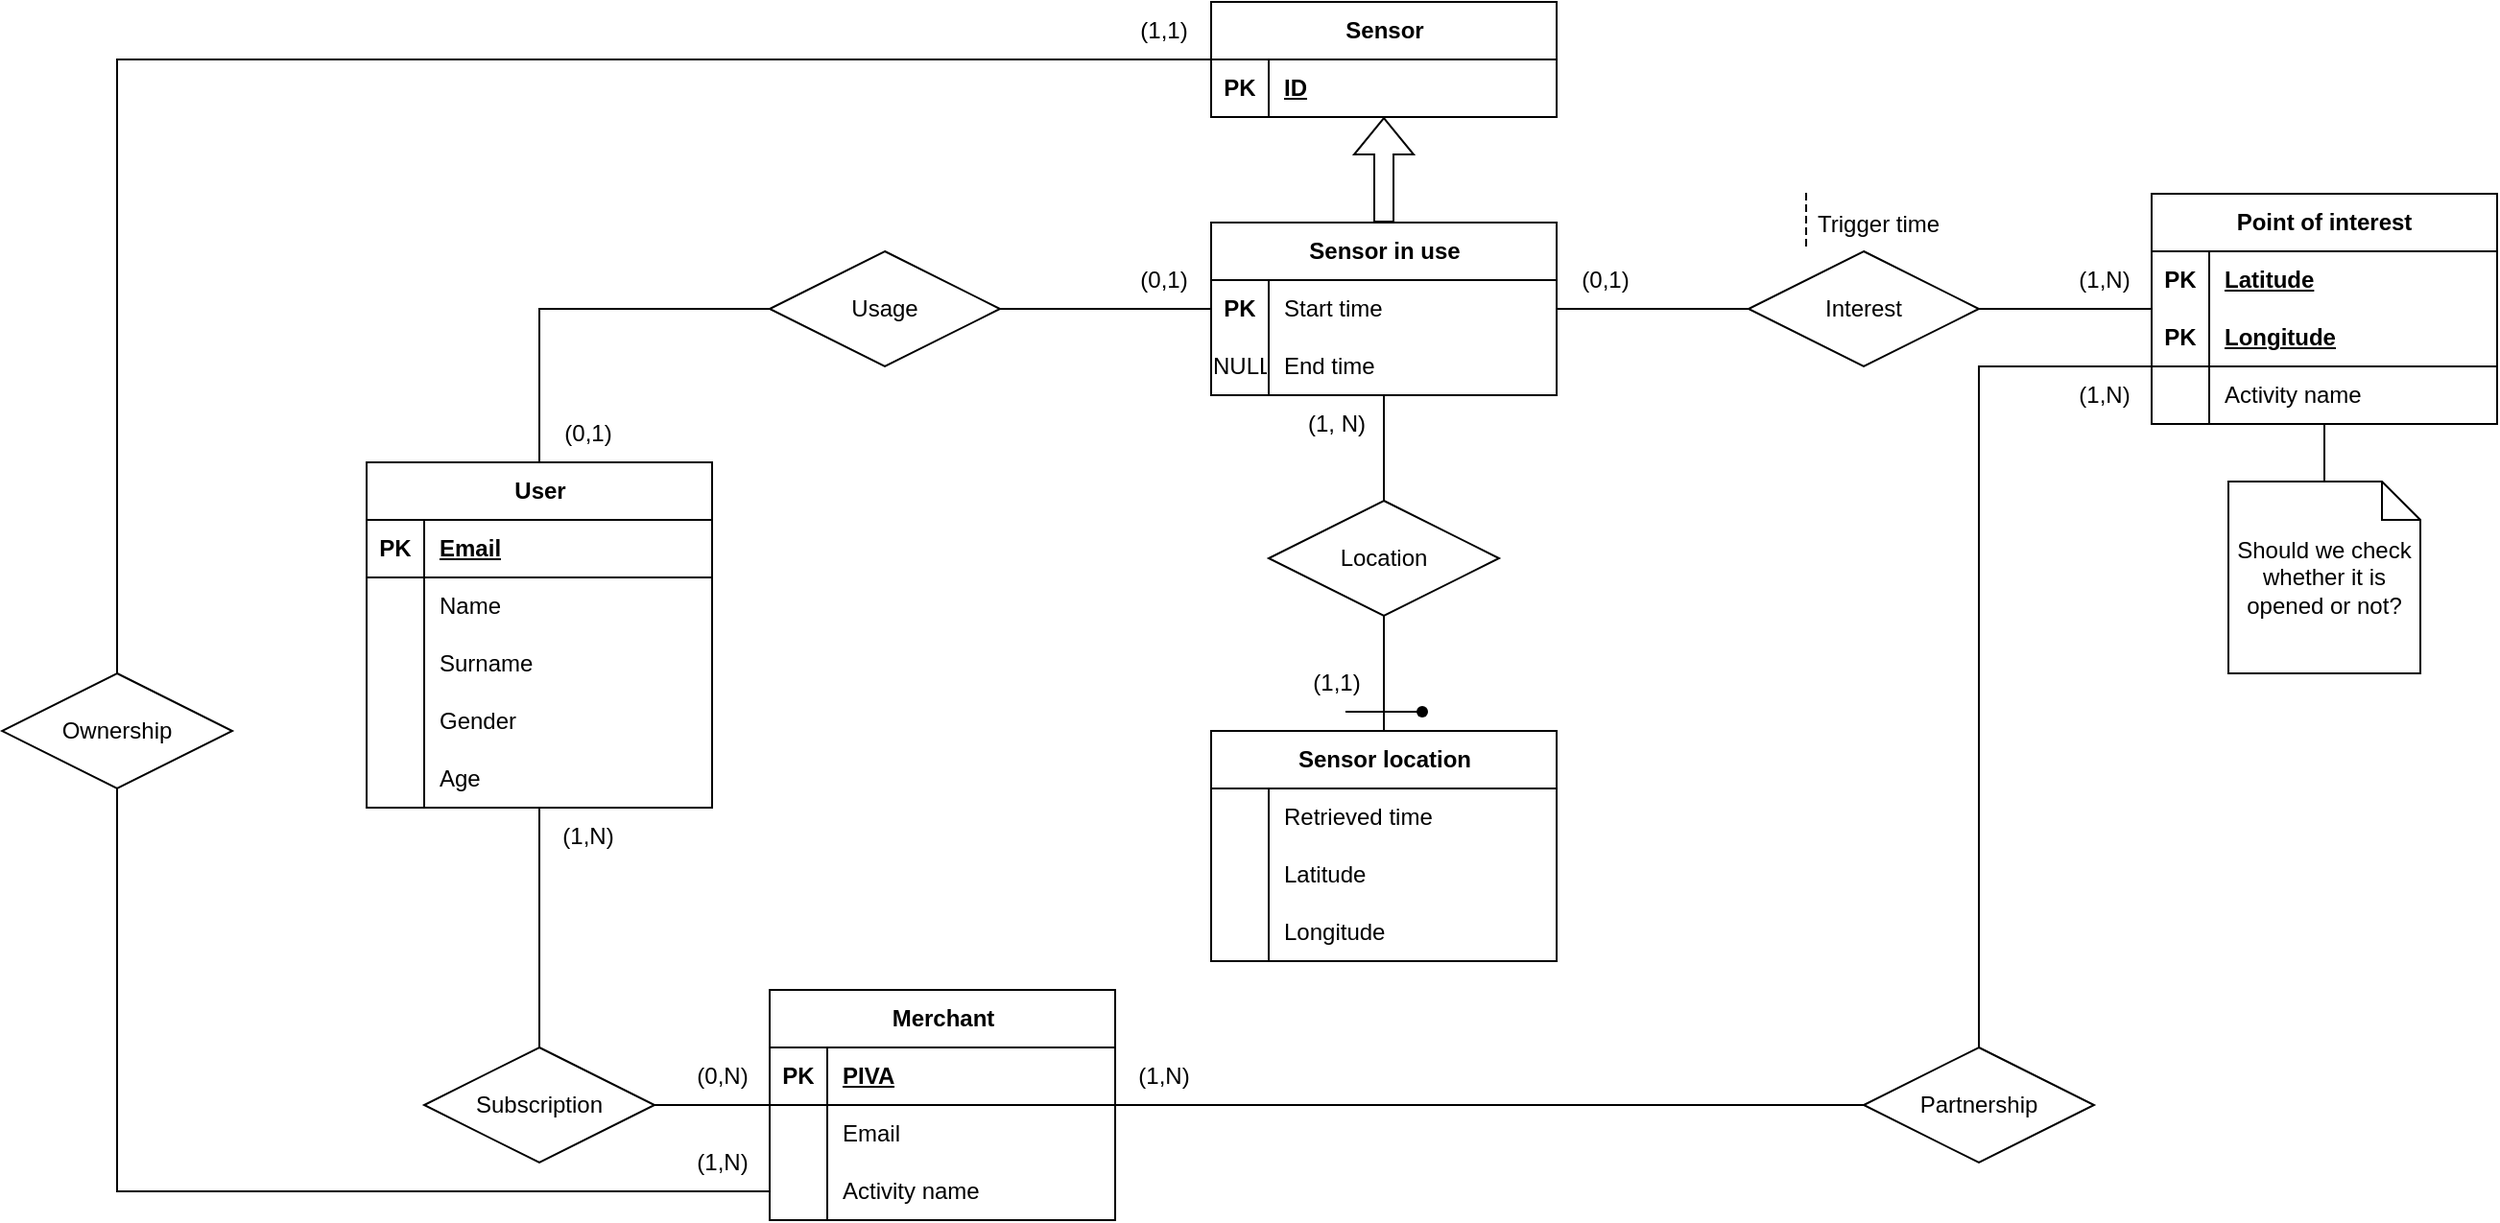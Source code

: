 <mxfile version="25.0.3">
  <diagram name="Pagina-1" id="pM3sMCB9JlKZiAPXyo9G">
    <mxGraphModel dx="2261" dy="772" grid="1" gridSize="10" guides="1" tooltips="1" connect="1" arrows="1" fold="1" page="1" pageScale="1" pageWidth="827" pageHeight="1169" math="0" shadow="0">
      <root>
        <mxCell id="0" />
        <mxCell id="1" parent="0" />
        <mxCell id="viNr8900o6RM8aUDukoG-1" value="User" style="shape=table;startSize=30;container=1;collapsible=1;childLayout=tableLayout;fixedRows=1;rowLines=0;fontStyle=1;align=center;resizeLast=1;html=1;" parent="1" vertex="1">
          <mxGeometry x="70" y="530" width="180" height="180" as="geometry">
            <mxRectangle x="70" y="530" width="70" height="30" as="alternateBounds" />
          </mxGeometry>
        </mxCell>
        <mxCell id="viNr8900o6RM8aUDukoG-2" value="" style="shape=tableRow;horizontal=0;startSize=0;swimlaneHead=0;swimlaneBody=0;fillColor=none;collapsible=0;dropTarget=0;points=[[0,0.5],[1,0.5]];portConstraint=eastwest;top=0;left=0;right=0;bottom=1;" parent="viNr8900o6RM8aUDukoG-1" vertex="1">
          <mxGeometry y="30" width="180" height="30" as="geometry" />
        </mxCell>
        <mxCell id="viNr8900o6RM8aUDukoG-3" value="PK" style="shape=partialRectangle;connectable=0;fillColor=none;top=0;left=0;bottom=0;right=0;fontStyle=1;overflow=hidden;whiteSpace=wrap;html=1;" parent="viNr8900o6RM8aUDukoG-2" vertex="1">
          <mxGeometry width="30" height="30" as="geometry">
            <mxRectangle width="30" height="30" as="alternateBounds" />
          </mxGeometry>
        </mxCell>
        <mxCell id="viNr8900o6RM8aUDukoG-4" value="E&lt;span style=&quot;background-color: initial;&quot;&gt;mail&lt;/span&gt;" style="shape=partialRectangle;connectable=0;fillColor=none;top=0;left=0;bottom=0;right=0;align=left;spacingLeft=6;fontStyle=5;overflow=hidden;whiteSpace=wrap;html=1;" parent="viNr8900o6RM8aUDukoG-2" vertex="1">
          <mxGeometry x="30" width="150" height="30" as="geometry">
            <mxRectangle width="150" height="30" as="alternateBounds" />
          </mxGeometry>
        </mxCell>
        <mxCell id="viNr8900o6RM8aUDukoG-5" value="" style="shape=tableRow;horizontal=0;startSize=0;swimlaneHead=0;swimlaneBody=0;fillColor=none;collapsible=0;dropTarget=0;points=[[0,0.5],[1,0.5]];portConstraint=eastwest;top=0;left=0;right=0;bottom=0;" parent="viNr8900o6RM8aUDukoG-1" vertex="1">
          <mxGeometry y="60" width="180" height="30" as="geometry" />
        </mxCell>
        <mxCell id="viNr8900o6RM8aUDukoG-6" value="" style="shape=partialRectangle;connectable=0;fillColor=none;top=0;left=0;bottom=0;right=0;editable=1;overflow=hidden;whiteSpace=wrap;html=1;" parent="viNr8900o6RM8aUDukoG-5" vertex="1">
          <mxGeometry width="30" height="30" as="geometry">
            <mxRectangle width="30" height="30" as="alternateBounds" />
          </mxGeometry>
        </mxCell>
        <mxCell id="viNr8900o6RM8aUDukoG-7" value="Name" style="shape=partialRectangle;connectable=0;fillColor=none;top=0;left=0;bottom=0;right=0;align=left;spacingLeft=6;overflow=hidden;whiteSpace=wrap;html=1;" parent="viNr8900o6RM8aUDukoG-5" vertex="1">
          <mxGeometry x="30" width="150" height="30" as="geometry">
            <mxRectangle width="150" height="30" as="alternateBounds" />
          </mxGeometry>
        </mxCell>
        <mxCell id="viNr8900o6RM8aUDukoG-8" value="" style="shape=tableRow;horizontal=0;startSize=0;swimlaneHead=0;swimlaneBody=0;fillColor=none;collapsible=0;dropTarget=0;points=[[0,0.5],[1,0.5]];portConstraint=eastwest;top=0;left=0;right=0;bottom=0;" parent="viNr8900o6RM8aUDukoG-1" vertex="1">
          <mxGeometry y="90" width="180" height="30" as="geometry" />
        </mxCell>
        <mxCell id="viNr8900o6RM8aUDukoG-9" value="" style="shape=partialRectangle;connectable=0;fillColor=none;top=0;left=0;bottom=0;right=0;editable=1;overflow=hidden;whiteSpace=wrap;html=1;" parent="viNr8900o6RM8aUDukoG-8" vertex="1">
          <mxGeometry width="30" height="30" as="geometry">
            <mxRectangle width="30" height="30" as="alternateBounds" />
          </mxGeometry>
        </mxCell>
        <mxCell id="viNr8900o6RM8aUDukoG-10" value="Surname" style="shape=partialRectangle;connectable=0;fillColor=none;top=0;left=0;bottom=0;right=0;align=left;spacingLeft=6;overflow=hidden;whiteSpace=wrap;html=1;" parent="viNr8900o6RM8aUDukoG-8" vertex="1">
          <mxGeometry x="30" width="150" height="30" as="geometry">
            <mxRectangle width="150" height="30" as="alternateBounds" />
          </mxGeometry>
        </mxCell>
        <mxCell id="viNr8900o6RM8aUDukoG-11" value="" style="shape=tableRow;horizontal=0;startSize=0;swimlaneHead=0;swimlaneBody=0;fillColor=none;collapsible=0;dropTarget=0;points=[[0,0.5],[1,0.5]];portConstraint=eastwest;top=0;left=0;right=0;bottom=0;" parent="viNr8900o6RM8aUDukoG-1" vertex="1">
          <mxGeometry y="120" width="180" height="30" as="geometry" />
        </mxCell>
        <mxCell id="viNr8900o6RM8aUDukoG-12" value="" style="shape=partialRectangle;connectable=0;fillColor=none;top=0;left=0;bottom=0;right=0;editable=1;overflow=hidden;whiteSpace=wrap;html=1;" parent="viNr8900o6RM8aUDukoG-11" vertex="1">
          <mxGeometry width="30" height="30" as="geometry">
            <mxRectangle width="30" height="30" as="alternateBounds" />
          </mxGeometry>
        </mxCell>
        <mxCell id="viNr8900o6RM8aUDukoG-13" value="Gender" style="shape=partialRectangle;connectable=0;fillColor=none;top=0;left=0;bottom=0;right=0;align=left;spacingLeft=6;overflow=hidden;whiteSpace=wrap;html=1;" parent="viNr8900o6RM8aUDukoG-11" vertex="1">
          <mxGeometry x="30" width="150" height="30" as="geometry">
            <mxRectangle width="150" height="30" as="alternateBounds" />
          </mxGeometry>
        </mxCell>
        <mxCell id="viNr8900o6RM8aUDukoG-14" value="" style="shape=tableRow;horizontal=0;startSize=0;swimlaneHead=0;swimlaneBody=0;fillColor=none;collapsible=0;dropTarget=0;points=[[0,0.5],[1,0.5]];portConstraint=eastwest;top=0;left=0;right=0;bottom=0;" parent="viNr8900o6RM8aUDukoG-1" vertex="1">
          <mxGeometry y="150" width="180" height="30" as="geometry" />
        </mxCell>
        <mxCell id="viNr8900o6RM8aUDukoG-15" value="" style="shape=partialRectangle;connectable=0;fillColor=none;top=0;left=0;bottom=0;right=0;editable=1;overflow=hidden;whiteSpace=wrap;html=1;" parent="viNr8900o6RM8aUDukoG-14" vertex="1">
          <mxGeometry width="30" height="30" as="geometry">
            <mxRectangle width="30" height="30" as="alternateBounds" />
          </mxGeometry>
        </mxCell>
        <mxCell id="viNr8900o6RM8aUDukoG-16" value="Age" style="shape=partialRectangle;connectable=0;fillColor=none;top=0;left=0;bottom=0;right=0;align=left;spacingLeft=6;overflow=hidden;whiteSpace=wrap;html=1;" parent="viNr8900o6RM8aUDukoG-14" vertex="1">
          <mxGeometry x="30" width="150" height="30" as="geometry">
            <mxRectangle width="150" height="30" as="alternateBounds" />
          </mxGeometry>
        </mxCell>
        <mxCell id="viNr8900o6RM8aUDukoG-33" value="Usage" style="shape=rhombus;perimeter=rhombusPerimeter;whiteSpace=wrap;html=1;align=center;" parent="1" vertex="1">
          <mxGeometry x="280" y="420" width="120" height="60" as="geometry" />
        </mxCell>
        <mxCell id="viNr8900o6RM8aUDukoG-38" value="(1, N)" style="text;html=1;align=center;verticalAlign=middle;resizable=0;points=[];autosize=1;strokeColor=none;fillColor=none;" parent="1" vertex="1">
          <mxGeometry x="550" y="495" width="50" height="30" as="geometry" />
        </mxCell>
        <mxCell id="viNr8900o6RM8aUDukoG-41" value="Sensor" style="shape=table;startSize=30;container=1;collapsible=1;childLayout=tableLayout;fixedRows=1;rowLines=0;fontStyle=1;align=center;resizeLast=1;html=1;" parent="1" vertex="1">
          <mxGeometry x="510" y="290" width="180" height="60" as="geometry">
            <mxRectangle x="510" y="290" width="80" height="30" as="alternateBounds" />
          </mxGeometry>
        </mxCell>
        <mxCell id="viNr8900o6RM8aUDukoG-42" value="" style="shape=tableRow;horizontal=0;startSize=0;swimlaneHead=0;swimlaneBody=0;fillColor=none;collapsible=0;dropTarget=0;points=[[0,0.5],[1,0.5]];portConstraint=eastwest;top=0;left=0;right=0;bottom=1;" parent="viNr8900o6RM8aUDukoG-41" vertex="1">
          <mxGeometry y="30" width="180" height="30" as="geometry" />
        </mxCell>
        <mxCell id="viNr8900o6RM8aUDukoG-43" value="PK" style="shape=partialRectangle;connectable=0;fillColor=none;top=0;left=0;bottom=0;right=0;fontStyle=1;overflow=hidden;whiteSpace=wrap;html=1;" parent="viNr8900o6RM8aUDukoG-42" vertex="1">
          <mxGeometry width="30" height="30" as="geometry">
            <mxRectangle width="30" height="30" as="alternateBounds" />
          </mxGeometry>
        </mxCell>
        <mxCell id="viNr8900o6RM8aUDukoG-44" value="ID" style="shape=partialRectangle;connectable=0;fillColor=none;top=0;left=0;bottom=0;right=0;align=left;spacingLeft=6;fontStyle=5;overflow=hidden;whiteSpace=wrap;html=1;" parent="viNr8900o6RM8aUDukoG-42" vertex="1">
          <mxGeometry x="30" width="150" height="30" as="geometry">
            <mxRectangle width="150" height="30" as="alternateBounds" />
          </mxGeometry>
        </mxCell>
        <mxCell id="viNr8900o6RM8aUDukoG-45" value="" style="shape=flexArrow;endArrow=classic;html=1;rounded=0;entryX=0.5;entryY=1;entryDx=0;entryDy=0;exitX=0.5;exitY=0;exitDx=0;exitDy=0;" parent="1" source="viNr8900o6RM8aUDukoG-52" target="viNr8900o6RM8aUDukoG-41" edge="1">
          <mxGeometry width="50" height="50" relative="1" as="geometry">
            <mxPoint x="600" y="420" as="sourcePoint" />
            <mxPoint x="610" y="360" as="targetPoint" />
          </mxGeometry>
        </mxCell>
        <mxCell id="viNr8900o6RM8aUDukoG-52" value="Sensor in use" style="shape=table;startSize=30;container=1;collapsible=1;childLayout=tableLayout;fixedRows=1;rowLines=0;fontStyle=1;align=center;resizeLast=1;html=1;" parent="1" vertex="1">
          <mxGeometry x="510" y="405" width="180" height="90" as="geometry">
            <mxRectangle x="510" y="420" width="110" height="30" as="alternateBounds" />
          </mxGeometry>
        </mxCell>
        <mxCell id="viNr8900o6RM8aUDukoG-56" value="" style="shape=tableRow;horizontal=0;startSize=0;swimlaneHead=0;swimlaneBody=0;fillColor=none;collapsible=0;dropTarget=0;points=[[0,0.5],[1,0.5]];portConstraint=eastwest;top=0;left=0;right=0;bottom=0;" parent="viNr8900o6RM8aUDukoG-52" vertex="1">
          <mxGeometry y="30" width="180" height="30" as="geometry" />
        </mxCell>
        <mxCell id="viNr8900o6RM8aUDukoG-57" value="&lt;b&gt;PK&lt;/b&gt;" style="shape=partialRectangle;connectable=0;fillColor=none;top=0;left=0;bottom=0;right=0;editable=1;overflow=hidden;whiteSpace=wrap;html=1;" parent="viNr8900o6RM8aUDukoG-56" vertex="1">
          <mxGeometry width="30" height="30" as="geometry">
            <mxRectangle width="30" height="30" as="alternateBounds" />
          </mxGeometry>
        </mxCell>
        <mxCell id="viNr8900o6RM8aUDukoG-58" value="Start time" style="shape=partialRectangle;connectable=0;fillColor=none;top=0;left=0;bottom=0;right=0;align=left;spacingLeft=6;overflow=hidden;whiteSpace=wrap;html=1;" parent="viNr8900o6RM8aUDukoG-56" vertex="1">
          <mxGeometry x="30" width="150" height="30" as="geometry">
            <mxRectangle width="150" height="30" as="alternateBounds" />
          </mxGeometry>
        </mxCell>
        <mxCell id="r5aHfbDDJLERqY9lstQy-4" value="" style="shape=tableRow;horizontal=0;startSize=0;swimlaneHead=0;swimlaneBody=0;fillColor=none;collapsible=0;dropTarget=0;points=[[0,0.5],[1,0.5]];portConstraint=eastwest;top=0;left=0;right=0;bottom=0;" vertex="1" parent="viNr8900o6RM8aUDukoG-52">
          <mxGeometry y="60" width="180" height="30" as="geometry" />
        </mxCell>
        <mxCell id="r5aHfbDDJLERqY9lstQy-5" value="NULL" style="shape=partialRectangle;connectable=0;fillColor=none;top=0;left=0;bottom=0;right=0;editable=1;overflow=hidden;whiteSpace=wrap;html=1;" vertex="1" parent="r5aHfbDDJLERqY9lstQy-4">
          <mxGeometry width="30" height="30" as="geometry">
            <mxRectangle width="30" height="30" as="alternateBounds" />
          </mxGeometry>
        </mxCell>
        <mxCell id="r5aHfbDDJLERqY9lstQy-6" value="End time" style="shape=partialRectangle;connectable=0;fillColor=none;top=0;left=0;bottom=0;right=0;align=left;spacingLeft=6;overflow=hidden;whiteSpace=wrap;html=1;" vertex="1" parent="r5aHfbDDJLERqY9lstQy-4">
          <mxGeometry x="30" width="150" height="30" as="geometry">
            <mxRectangle width="150" height="30" as="alternateBounds" />
          </mxGeometry>
        </mxCell>
        <mxCell id="viNr8900o6RM8aUDukoG-91" value="Sensor location" style="shape=table;startSize=30;container=1;collapsible=1;childLayout=tableLayout;fixedRows=1;rowLines=0;fontStyle=1;align=center;resizeLast=1;html=1;" parent="1" vertex="1">
          <mxGeometry x="510" y="670" width="180" height="120" as="geometry">
            <mxRectangle x="530" y="400" width="120" height="30" as="alternateBounds" />
          </mxGeometry>
        </mxCell>
        <mxCell id="viNr8900o6RM8aUDukoG-92" value="" style="shape=tableRow;horizontal=0;startSize=0;swimlaneHead=0;swimlaneBody=0;fillColor=none;collapsible=0;dropTarget=0;points=[[0,0.5],[1,0.5]];portConstraint=eastwest;top=0;left=0;right=0;bottom=0;" parent="viNr8900o6RM8aUDukoG-91" vertex="1">
          <mxGeometry y="30" width="180" height="30" as="geometry" />
        </mxCell>
        <mxCell id="viNr8900o6RM8aUDukoG-93" value="" style="shape=partialRectangle;connectable=0;fillColor=none;top=0;left=0;bottom=0;right=0;editable=1;overflow=hidden;whiteSpace=wrap;html=1;" parent="viNr8900o6RM8aUDukoG-92" vertex="1">
          <mxGeometry width="30" height="30" as="geometry">
            <mxRectangle width="30" height="30" as="alternateBounds" />
          </mxGeometry>
        </mxCell>
        <mxCell id="viNr8900o6RM8aUDukoG-94" value="Retrieved time" style="shape=partialRectangle;connectable=0;fillColor=none;top=0;left=0;bottom=0;right=0;align=left;spacingLeft=6;overflow=hidden;whiteSpace=wrap;html=1;" parent="viNr8900o6RM8aUDukoG-92" vertex="1">
          <mxGeometry x="30" width="150" height="30" as="geometry">
            <mxRectangle width="150" height="30" as="alternateBounds" />
          </mxGeometry>
        </mxCell>
        <mxCell id="viNr8900o6RM8aUDukoG-98" value="" style="shape=tableRow;horizontal=0;startSize=0;swimlaneHead=0;swimlaneBody=0;fillColor=none;collapsible=0;dropTarget=0;points=[[0,0.5],[1,0.5]];portConstraint=eastwest;top=0;left=0;right=0;bottom=0;" parent="viNr8900o6RM8aUDukoG-91" vertex="1">
          <mxGeometry y="60" width="180" height="30" as="geometry" />
        </mxCell>
        <mxCell id="viNr8900o6RM8aUDukoG-99" value="" style="shape=partialRectangle;connectable=0;fillColor=none;top=0;left=0;bottom=0;right=0;editable=1;overflow=hidden;whiteSpace=wrap;html=1;" parent="viNr8900o6RM8aUDukoG-98" vertex="1">
          <mxGeometry width="30" height="30" as="geometry">
            <mxRectangle width="30" height="30" as="alternateBounds" />
          </mxGeometry>
        </mxCell>
        <mxCell id="viNr8900o6RM8aUDukoG-100" value="Latitude" style="shape=partialRectangle;connectable=0;fillColor=none;top=0;left=0;bottom=0;right=0;align=left;spacingLeft=6;overflow=hidden;whiteSpace=wrap;html=1;" parent="viNr8900o6RM8aUDukoG-98" vertex="1">
          <mxGeometry x="30" width="150" height="30" as="geometry">
            <mxRectangle width="150" height="30" as="alternateBounds" />
          </mxGeometry>
        </mxCell>
        <mxCell id="r5aHfbDDJLERqY9lstQy-1" value="" style="shape=tableRow;horizontal=0;startSize=0;swimlaneHead=0;swimlaneBody=0;fillColor=none;collapsible=0;dropTarget=0;points=[[0,0.5],[1,0.5]];portConstraint=eastwest;top=0;left=0;right=0;bottom=0;" vertex="1" parent="viNr8900o6RM8aUDukoG-91">
          <mxGeometry y="90" width="180" height="30" as="geometry" />
        </mxCell>
        <mxCell id="r5aHfbDDJLERqY9lstQy-2" value="" style="shape=partialRectangle;connectable=0;fillColor=none;top=0;left=0;bottom=0;right=0;editable=1;overflow=hidden;whiteSpace=wrap;html=1;" vertex="1" parent="r5aHfbDDJLERqY9lstQy-1">
          <mxGeometry width="30" height="30" as="geometry">
            <mxRectangle width="30" height="30" as="alternateBounds" />
          </mxGeometry>
        </mxCell>
        <mxCell id="r5aHfbDDJLERqY9lstQy-3" value="Longitude" style="shape=partialRectangle;connectable=0;fillColor=none;top=0;left=0;bottom=0;right=0;align=left;spacingLeft=6;overflow=hidden;whiteSpace=wrap;html=1;" vertex="1" parent="r5aHfbDDJLERqY9lstQy-1">
          <mxGeometry x="30" width="150" height="30" as="geometry">
            <mxRectangle width="150" height="30" as="alternateBounds" />
          </mxGeometry>
        </mxCell>
        <mxCell id="viNr8900o6RM8aUDukoG-102" value="Location" style="shape=rhombus;perimeter=rhombusPerimeter;whiteSpace=wrap;html=1;align=center;" parent="1" vertex="1">
          <mxGeometry x="540" y="550" width="120" height="60" as="geometry" />
        </mxCell>
        <mxCell id="viNr8900o6RM8aUDukoG-103" value="" style="endArrow=none;html=1;rounded=0;exitX=0.5;exitY=1;exitDx=0;exitDy=0;entryX=0.5;entryY=0;entryDx=0;entryDy=0;" parent="1" source="viNr8900o6RM8aUDukoG-52" target="viNr8900o6RM8aUDukoG-102" edge="1">
          <mxGeometry relative="1" as="geometry">
            <mxPoint x="610" y="510" as="sourcePoint" />
            <mxPoint x="610" y="590" as="targetPoint" />
          </mxGeometry>
        </mxCell>
        <mxCell id="viNr8900o6RM8aUDukoG-104" value="" style="endArrow=none;html=1;rounded=0;entryX=0.5;entryY=1;entryDx=0;entryDy=0;exitX=0.5;exitY=0;exitDx=0;exitDy=0;" parent="1" source="viNr8900o6RM8aUDukoG-91" target="viNr8900o6RM8aUDukoG-102" edge="1">
          <mxGeometry relative="1" as="geometry">
            <mxPoint x="450" y="590" as="sourcePoint" />
            <mxPoint x="610" y="590" as="targetPoint" />
          </mxGeometry>
        </mxCell>
        <mxCell id="viNr8900o6RM8aUDukoG-105" value="(1,1)" style="text;html=1;align=center;verticalAlign=middle;resizable=0;points=[];autosize=1;strokeColor=none;fillColor=none;" parent="1" vertex="1">
          <mxGeometry x="550" y="630" width="50" height="30" as="geometry" />
        </mxCell>
        <mxCell id="viNr8900o6RM8aUDukoG-106" value="" style="shape=waypoint;sketch=0;fillStyle=solid;size=6;pointerEvents=1;points=[];fillColor=none;resizable=0;rotatable=0;perimeter=centerPerimeter;snapToPoint=1;" parent="1" vertex="1">
          <mxGeometry x="610" y="650" width="20" height="20" as="geometry" />
        </mxCell>
        <mxCell id="viNr8900o6RM8aUDukoG-107" value="" style="endArrow=none;html=1;rounded=0;" parent="1" target="viNr8900o6RM8aUDukoG-106" edge="1">
          <mxGeometry width="50" height="50" relative="1" as="geometry">
            <mxPoint x="580" y="660" as="sourcePoint" />
            <mxPoint x="570" y="620" as="targetPoint" />
          </mxGeometry>
        </mxCell>
        <mxCell id="viNr8900o6RM8aUDukoG-109" value="" style="endArrow=none;html=1;rounded=0;exitX=1;exitY=0.5;exitDx=0;exitDy=0;entryX=0;entryY=0.5;entryDx=0;entryDy=0;" parent="1" source="viNr8900o6RM8aUDukoG-33" target="viNr8900o6RM8aUDukoG-52" edge="1">
          <mxGeometry relative="1" as="geometry">
            <mxPoint x="430" y="580" as="sourcePoint" />
            <mxPoint x="470" y="450" as="targetPoint" />
          </mxGeometry>
        </mxCell>
        <mxCell id="viNr8900o6RM8aUDukoG-110" value="" style="endArrow=none;html=1;rounded=0;exitX=0.5;exitY=0;exitDx=0;exitDy=0;entryX=0;entryY=0.5;entryDx=0;entryDy=0;" parent="1" source="viNr8900o6RM8aUDukoG-1" target="viNr8900o6RM8aUDukoG-33" edge="1">
          <mxGeometry relative="1" as="geometry">
            <mxPoint x="430" y="580" as="sourcePoint" />
            <mxPoint x="590" y="580" as="targetPoint" />
            <Array as="points">
              <mxPoint x="160" y="450" />
            </Array>
          </mxGeometry>
        </mxCell>
        <mxCell id="viNr8900o6RM8aUDukoG-111" value="(0,1)" style="text;html=1;align=center;verticalAlign=middle;resizable=0;points=[];autosize=1;strokeColor=none;fillColor=none;" parent="1" vertex="1">
          <mxGeometry x="160" y="500" width="50" height="30" as="geometry" />
        </mxCell>
        <mxCell id="viNr8900o6RM8aUDukoG-112" value="(0,1)" style="text;html=1;align=center;verticalAlign=middle;resizable=0;points=[];autosize=1;strokeColor=none;fillColor=none;" parent="1" vertex="1">
          <mxGeometry x="460" y="420" width="50" height="30" as="geometry" />
        </mxCell>
        <mxCell id="viNr8900o6RM8aUDukoG-280" value="Point of interest" style="shape=table;startSize=30;container=1;collapsible=1;childLayout=tableLayout;fixedRows=1;rowLines=0;fontStyle=1;align=center;resizeLast=1;html=1;whiteSpace=wrap;" parent="1" vertex="1">
          <mxGeometry x="1000" y="390" width="180" height="120" as="geometry">
            <mxRectangle x="1000" y="390" width="120" height="30" as="alternateBounds" />
          </mxGeometry>
        </mxCell>
        <mxCell id="viNr8900o6RM8aUDukoG-281" value="" style="shape=tableRow;horizontal=0;startSize=0;swimlaneHead=0;swimlaneBody=0;fillColor=none;collapsible=0;dropTarget=0;points=[[0,0.5],[1,0.5]];portConstraint=eastwest;top=0;left=0;right=0;bottom=0;html=1;" parent="viNr8900o6RM8aUDukoG-280" vertex="1">
          <mxGeometry y="30" width="180" height="30" as="geometry" />
        </mxCell>
        <mxCell id="viNr8900o6RM8aUDukoG-282" value="PK" style="shape=partialRectangle;connectable=0;fillColor=none;top=0;left=0;bottom=0;right=0;fontStyle=1;overflow=hidden;html=1;whiteSpace=wrap;" parent="viNr8900o6RM8aUDukoG-281" vertex="1">
          <mxGeometry width="30" height="30" as="geometry">
            <mxRectangle width="30" height="30" as="alternateBounds" />
          </mxGeometry>
        </mxCell>
        <mxCell id="viNr8900o6RM8aUDukoG-283" value="Latitude" style="shape=partialRectangle;connectable=0;fillColor=none;top=0;left=0;bottom=0;right=0;align=left;spacingLeft=6;fontStyle=5;overflow=hidden;html=1;whiteSpace=wrap;" parent="viNr8900o6RM8aUDukoG-281" vertex="1">
          <mxGeometry x="30" width="150" height="30" as="geometry">
            <mxRectangle width="150" height="30" as="alternateBounds" />
          </mxGeometry>
        </mxCell>
        <mxCell id="viNr8900o6RM8aUDukoG-284" value="" style="shape=tableRow;horizontal=0;startSize=0;swimlaneHead=0;swimlaneBody=0;fillColor=none;collapsible=0;dropTarget=0;points=[[0,0.5],[1,0.5]];portConstraint=eastwest;top=0;left=0;right=0;bottom=1;html=1;" parent="viNr8900o6RM8aUDukoG-280" vertex="1">
          <mxGeometry y="60" width="180" height="30" as="geometry" />
        </mxCell>
        <mxCell id="viNr8900o6RM8aUDukoG-285" value="PK" style="shape=partialRectangle;connectable=0;fillColor=none;top=0;left=0;bottom=0;right=0;fontStyle=1;overflow=hidden;html=1;whiteSpace=wrap;" parent="viNr8900o6RM8aUDukoG-284" vertex="1">
          <mxGeometry width="30" height="30" as="geometry">
            <mxRectangle width="30" height="30" as="alternateBounds" />
          </mxGeometry>
        </mxCell>
        <mxCell id="viNr8900o6RM8aUDukoG-286" value="Longitude" style="shape=partialRectangle;connectable=0;fillColor=none;top=0;left=0;bottom=0;right=0;align=left;spacingLeft=6;fontStyle=5;overflow=hidden;html=1;whiteSpace=wrap;" parent="viNr8900o6RM8aUDukoG-284" vertex="1">
          <mxGeometry x="30" width="150" height="30" as="geometry">
            <mxRectangle width="150" height="30" as="alternateBounds" />
          </mxGeometry>
        </mxCell>
        <mxCell id="viNr8900o6RM8aUDukoG-287" value="" style="shape=tableRow;horizontal=0;startSize=0;swimlaneHead=0;swimlaneBody=0;fillColor=none;collapsible=0;dropTarget=0;points=[[0,0.5],[1,0.5]];portConstraint=eastwest;top=0;left=0;right=0;bottom=0;html=1;" parent="viNr8900o6RM8aUDukoG-280" vertex="1">
          <mxGeometry y="90" width="180" height="30" as="geometry" />
        </mxCell>
        <mxCell id="viNr8900o6RM8aUDukoG-288" value="" style="shape=partialRectangle;connectable=0;fillColor=none;top=0;left=0;bottom=0;right=0;editable=1;overflow=hidden;html=1;whiteSpace=wrap;" parent="viNr8900o6RM8aUDukoG-287" vertex="1">
          <mxGeometry width="30" height="30" as="geometry">
            <mxRectangle width="30" height="30" as="alternateBounds" />
          </mxGeometry>
        </mxCell>
        <mxCell id="viNr8900o6RM8aUDukoG-289" value="Activity name" style="shape=partialRectangle;connectable=0;fillColor=none;top=0;left=0;bottom=0;right=0;align=left;spacingLeft=6;overflow=hidden;html=1;whiteSpace=wrap;" parent="viNr8900o6RM8aUDukoG-287" vertex="1">
          <mxGeometry x="30" width="150" height="30" as="geometry">
            <mxRectangle width="150" height="30" as="alternateBounds" />
          </mxGeometry>
        </mxCell>
        <mxCell id="viNr8900o6RM8aUDukoG-293" value="Should we check whether it is opened or not?" style="shape=note;size=20;whiteSpace=wrap;html=1;" parent="1" vertex="1">
          <mxGeometry x="1040" y="540" width="100" height="100" as="geometry" />
        </mxCell>
        <mxCell id="viNr8900o6RM8aUDukoG-294" value="Interest" style="shape=rhombus;perimeter=rhombusPerimeter;whiteSpace=wrap;html=1;align=center;" parent="1" vertex="1">
          <mxGeometry x="790" y="420" width="120" height="60" as="geometry" />
        </mxCell>
        <mxCell id="viNr8900o6RM8aUDukoG-296" value="" style="endArrow=none;html=1;rounded=0;exitX=1;exitY=0.5;exitDx=0;exitDy=0;entryX=0;entryY=0.5;entryDx=0;entryDy=0;" parent="1" source="viNr8900o6RM8aUDukoG-52" target="viNr8900o6RM8aUDukoG-294" edge="1">
          <mxGeometry relative="1" as="geometry">
            <mxPoint x="910" y="470" as="sourcePoint" />
            <mxPoint x="1070" y="470" as="targetPoint" />
          </mxGeometry>
        </mxCell>
        <mxCell id="viNr8900o6RM8aUDukoG-297" value="" style="endArrow=none;html=1;rounded=0;exitX=1;exitY=0.5;exitDx=0;exitDy=0;entryX=0;entryY=0.5;entryDx=0;entryDy=0;" parent="1" source="viNr8900o6RM8aUDukoG-294" target="viNr8900o6RM8aUDukoG-280" edge="1">
          <mxGeometry relative="1" as="geometry">
            <mxPoint x="910" y="470" as="sourcePoint" />
            <mxPoint x="1070" y="470" as="targetPoint" />
          </mxGeometry>
        </mxCell>
        <mxCell id="viNr8900o6RM8aUDukoG-298" value="Trigger time" style="shape=partialRectangle;fillColor=none;align=left;verticalAlign=middle;strokeColor=none;spacingLeft=34;rotatable=0;points=[[0,0.5],[1,0.5]];portConstraint=eastwest;dropTarget=0;" parent="1" vertex="1">
          <mxGeometry x="790" y="390" width="90" height="30" as="geometry" />
        </mxCell>
        <mxCell id="viNr8900o6RM8aUDukoG-299" value="" style="shape=partialRectangle;top=0;left=0;bottom=0;fillColor=none;stokeWidth=1;dashed=1;align=left;verticalAlign=middle;spacingLeft=4;spacingRight=4;overflow=hidden;rotatable=0;points=[];portConstraint=eastwest;part=1;" parent="viNr8900o6RM8aUDukoG-298" vertex="1" connectable="0">
          <mxGeometry width="30" height="30" as="geometry" />
        </mxCell>
        <mxCell id="viNr8900o6RM8aUDukoG-300" value="" style="endArrow=none;html=1;rounded=0;entryX=0.5;entryY=1;entryDx=0;entryDy=0;exitX=0.5;exitY=0;exitDx=0;exitDy=0;exitPerimeter=0;" parent="1" source="viNr8900o6RM8aUDukoG-293" target="viNr8900o6RM8aUDukoG-280" edge="1">
          <mxGeometry relative="1" as="geometry">
            <mxPoint x="920" y="480" as="sourcePoint" />
            <mxPoint x="1050" y="550" as="targetPoint" />
          </mxGeometry>
        </mxCell>
        <mxCell id="viNr8900o6RM8aUDukoG-331" value="Merchant" style="shape=table;startSize=30;container=1;collapsible=1;childLayout=tableLayout;fixedRows=1;rowLines=0;fontStyle=1;align=center;resizeLast=1;html=1;" parent="1" vertex="1">
          <mxGeometry x="280" y="805" width="180" height="120" as="geometry">
            <mxRectangle x="280" y="790" width="90" height="30" as="alternateBounds" />
          </mxGeometry>
        </mxCell>
        <mxCell id="viNr8900o6RM8aUDukoG-332" value="" style="shape=tableRow;horizontal=0;startSize=0;swimlaneHead=0;swimlaneBody=0;fillColor=none;collapsible=0;dropTarget=0;points=[[0,0.5],[1,0.5]];portConstraint=eastwest;top=0;left=0;right=0;bottom=1;" parent="viNr8900o6RM8aUDukoG-331" vertex="1">
          <mxGeometry y="30" width="180" height="30" as="geometry" />
        </mxCell>
        <mxCell id="viNr8900o6RM8aUDukoG-333" value="PK" style="shape=partialRectangle;connectable=0;fillColor=none;top=0;left=0;bottom=0;right=0;fontStyle=1;overflow=hidden;whiteSpace=wrap;html=1;" parent="viNr8900o6RM8aUDukoG-332" vertex="1">
          <mxGeometry width="30" height="30" as="geometry">
            <mxRectangle width="30" height="30" as="alternateBounds" />
          </mxGeometry>
        </mxCell>
        <mxCell id="viNr8900o6RM8aUDukoG-334" value="PIVA" style="shape=partialRectangle;connectable=0;fillColor=none;top=0;left=0;bottom=0;right=0;align=left;spacingLeft=6;fontStyle=5;overflow=hidden;whiteSpace=wrap;html=1;" parent="viNr8900o6RM8aUDukoG-332" vertex="1">
          <mxGeometry x="30" width="150" height="30" as="geometry">
            <mxRectangle width="150" height="30" as="alternateBounds" />
          </mxGeometry>
        </mxCell>
        <mxCell id="viNr8900o6RM8aUDukoG-341" value="" style="shape=tableRow;horizontal=0;startSize=0;swimlaneHead=0;swimlaneBody=0;fillColor=none;collapsible=0;dropTarget=0;points=[[0,0.5],[1,0.5]];portConstraint=eastwest;top=0;left=0;right=0;bottom=0;" parent="viNr8900o6RM8aUDukoG-331" vertex="1">
          <mxGeometry y="60" width="180" height="30" as="geometry" />
        </mxCell>
        <mxCell id="viNr8900o6RM8aUDukoG-342" value="" style="shape=partialRectangle;connectable=0;fillColor=none;top=0;left=0;bottom=0;right=0;editable=1;overflow=hidden;whiteSpace=wrap;html=1;" parent="viNr8900o6RM8aUDukoG-341" vertex="1">
          <mxGeometry width="30" height="30" as="geometry">
            <mxRectangle width="30" height="30" as="alternateBounds" />
          </mxGeometry>
        </mxCell>
        <mxCell id="viNr8900o6RM8aUDukoG-343" value="Email" style="shape=partialRectangle;connectable=0;fillColor=none;top=0;left=0;bottom=0;right=0;align=left;spacingLeft=6;overflow=hidden;whiteSpace=wrap;html=1;" parent="viNr8900o6RM8aUDukoG-341" vertex="1">
          <mxGeometry x="30" width="150" height="30" as="geometry">
            <mxRectangle width="150" height="30" as="alternateBounds" />
          </mxGeometry>
        </mxCell>
        <mxCell id="viNr8900o6RM8aUDukoG-335" value="" style="shape=tableRow;horizontal=0;startSize=0;swimlaneHead=0;swimlaneBody=0;fillColor=none;collapsible=0;dropTarget=0;points=[[0,0.5],[1,0.5]];portConstraint=eastwest;top=0;left=0;right=0;bottom=0;" parent="viNr8900o6RM8aUDukoG-331" vertex="1">
          <mxGeometry y="90" width="180" height="30" as="geometry" />
        </mxCell>
        <mxCell id="viNr8900o6RM8aUDukoG-336" value="" style="shape=partialRectangle;connectable=0;fillColor=none;top=0;left=0;bottom=0;right=0;editable=1;overflow=hidden;whiteSpace=wrap;html=1;" parent="viNr8900o6RM8aUDukoG-335" vertex="1">
          <mxGeometry width="30" height="30" as="geometry">
            <mxRectangle width="30" height="30" as="alternateBounds" />
          </mxGeometry>
        </mxCell>
        <mxCell id="viNr8900o6RM8aUDukoG-337" value="Activity name" style="shape=partialRectangle;connectable=0;fillColor=none;top=0;left=0;bottom=0;right=0;align=left;spacingLeft=6;overflow=hidden;whiteSpace=wrap;html=1;" parent="viNr8900o6RM8aUDukoG-335" vertex="1">
          <mxGeometry x="30" width="150" height="30" as="geometry">
            <mxRectangle width="150" height="30" as="alternateBounds" />
          </mxGeometry>
        </mxCell>
        <mxCell id="viNr8900o6RM8aUDukoG-344" value="Subscription" style="shape=rhombus;perimeter=rhombusPerimeter;whiteSpace=wrap;html=1;align=center;" parent="1" vertex="1">
          <mxGeometry x="100" y="835" width="120" height="60" as="geometry" />
        </mxCell>
        <mxCell id="viNr8900o6RM8aUDukoG-345" value="" style="endArrow=none;html=1;rounded=0;exitX=0.5;exitY=1;exitDx=0;exitDy=0;entryX=0.5;entryY=0;entryDx=0;entryDy=0;" parent="1" source="viNr8900o6RM8aUDukoG-1" target="viNr8900o6RM8aUDukoG-344" edge="1">
          <mxGeometry relative="1" as="geometry">
            <mxPoint x="440" y="610" as="sourcePoint" />
            <mxPoint x="600" y="610" as="targetPoint" />
          </mxGeometry>
        </mxCell>
        <mxCell id="viNr8900o6RM8aUDukoG-346" value="" style="endArrow=none;html=1;rounded=0;exitX=1;exitY=0.5;exitDx=0;exitDy=0;entryX=0;entryY=0.5;entryDx=0;entryDy=0;" parent="1" source="viNr8900o6RM8aUDukoG-344" target="viNr8900o6RM8aUDukoG-331" edge="1">
          <mxGeometry relative="1" as="geometry">
            <mxPoint x="440" y="610" as="sourcePoint" />
            <mxPoint x="600" y="610" as="targetPoint" />
          </mxGeometry>
        </mxCell>
        <mxCell id="viNr8900o6RM8aUDukoG-347" value="(1,N)" style="text;html=1;align=center;verticalAlign=middle;resizable=0;points=[];autosize=1;strokeColor=none;fillColor=none;" parent="1" vertex="1">
          <mxGeometry x="160" y="710" width="50" height="30" as="geometry" />
        </mxCell>
        <mxCell id="viNr8900o6RM8aUDukoG-348" value="(0,N)" style="text;html=1;align=center;verticalAlign=middle;resizable=0;points=[];autosize=1;strokeColor=none;fillColor=none;" parent="1" vertex="1">
          <mxGeometry x="230" y="835" width="50" height="30" as="geometry" />
        </mxCell>
        <mxCell id="viNr8900o6RM8aUDukoG-350" value="Partnership" style="shape=rhombus;perimeter=rhombusPerimeter;whiteSpace=wrap;html=1;align=center;" parent="1" vertex="1">
          <mxGeometry x="850" y="835" width="120" height="60" as="geometry" />
        </mxCell>
        <mxCell id="viNr8900o6RM8aUDukoG-351" value="" style="endArrow=none;html=1;rounded=0;exitX=1;exitY=0.5;exitDx=0;exitDy=0;entryX=0;entryY=0.5;entryDx=0;entryDy=0;" parent="1" source="viNr8900o6RM8aUDukoG-331" target="viNr8900o6RM8aUDukoG-350" edge="1">
          <mxGeometry relative="1" as="geometry">
            <mxPoint x="510" y="890" as="sourcePoint" />
            <mxPoint x="720" y="600" as="targetPoint" />
          </mxGeometry>
        </mxCell>
        <mxCell id="viNr8900o6RM8aUDukoG-352" value="" style="endArrow=none;html=1;rounded=0;exitX=0.5;exitY=0;exitDx=0;exitDy=0;entryX=0;entryY=0.75;entryDx=0;entryDy=0;" parent="1" source="viNr8900o6RM8aUDukoG-350" target="viNr8900o6RM8aUDukoG-280" edge="1">
          <mxGeometry relative="1" as="geometry">
            <mxPoint x="560" y="600" as="sourcePoint" />
            <mxPoint x="720" y="600" as="targetPoint" />
            <Array as="points">
              <mxPoint x="910" y="480" />
            </Array>
          </mxGeometry>
        </mxCell>
        <mxCell id="viNr8900o6RM8aUDukoG-353" value="(1,N)" style="text;html=1;align=center;verticalAlign=middle;resizable=0;points=[];autosize=1;strokeColor=none;fillColor=none;" parent="1" vertex="1">
          <mxGeometry x="460" y="835" width="50" height="30" as="geometry" />
        </mxCell>
        <mxCell id="viNr8900o6RM8aUDukoG-354" value="(1,N)" style="text;html=1;align=center;verticalAlign=middle;resizable=0;points=[];autosize=1;strokeColor=none;fillColor=none;" parent="1" vertex="1">
          <mxGeometry x="950" y="480" width="50" height="30" as="geometry" />
        </mxCell>
        <mxCell id="viNr8900o6RM8aUDukoG-355" value="Ownership" style="shape=rhombus;perimeter=rhombusPerimeter;whiteSpace=wrap;html=1;align=center;" parent="1" vertex="1">
          <mxGeometry x="-120" y="640" width="120" height="60" as="geometry" />
        </mxCell>
        <mxCell id="viNr8900o6RM8aUDukoG-356" value="" style="endArrow=none;html=1;rounded=0;exitX=0.5;exitY=1;exitDx=0;exitDy=0;entryX=0;entryY=0.5;entryDx=0;entryDy=0;" parent="1" source="viNr8900o6RM8aUDukoG-355" target="viNr8900o6RM8aUDukoG-335" edge="1">
          <mxGeometry relative="1" as="geometry">
            <mxPoint x="-130" y="770" as="sourcePoint" />
            <mxPoint x="230" y="920" as="targetPoint" />
            <Array as="points">
              <mxPoint x="-60" y="910" />
            </Array>
          </mxGeometry>
        </mxCell>
        <mxCell id="viNr8900o6RM8aUDukoG-357" value="" style="endArrow=none;html=1;rounded=0;exitX=0.5;exitY=0;exitDx=0;exitDy=0;entryX=0;entryY=0.5;entryDx=0;entryDy=0;" parent="1" source="viNr8900o6RM8aUDukoG-355" target="viNr8900o6RM8aUDukoG-41" edge="1">
          <mxGeometry relative="1" as="geometry">
            <mxPoint x="550" y="680" as="sourcePoint" />
            <mxPoint x="370" y="320" as="targetPoint" />
            <Array as="points">
              <mxPoint x="-60" y="320" />
            </Array>
          </mxGeometry>
        </mxCell>
        <mxCell id="viNr8900o6RM8aUDukoG-358" value="(1,N)" style="text;html=1;align=center;verticalAlign=middle;resizable=0;points=[];autosize=1;strokeColor=none;fillColor=none;" parent="1" vertex="1">
          <mxGeometry x="230" y="880" width="50" height="30" as="geometry" />
        </mxCell>
        <mxCell id="viNr8900o6RM8aUDukoG-359" value="(1,1)" style="text;html=1;align=center;verticalAlign=middle;resizable=0;points=[];autosize=1;strokeColor=none;fillColor=none;" parent="1" vertex="1">
          <mxGeometry x="460" y="290" width="50" height="30" as="geometry" />
        </mxCell>
        <mxCell id="ARjZVBj8dgMtP6YqLNXg-1" value="(0,1)" style="text;html=1;align=center;verticalAlign=middle;resizable=0;points=[];autosize=1;strokeColor=none;fillColor=none;" parent="1" vertex="1">
          <mxGeometry x="690" y="420" width="50" height="30" as="geometry" />
        </mxCell>
        <mxCell id="ARjZVBj8dgMtP6YqLNXg-2" value="(1,N)" style="text;html=1;align=center;verticalAlign=middle;resizable=0;points=[];autosize=1;strokeColor=none;fillColor=none;" parent="1" vertex="1">
          <mxGeometry x="950" y="420" width="50" height="30" as="geometry" />
        </mxCell>
      </root>
    </mxGraphModel>
  </diagram>
</mxfile>
